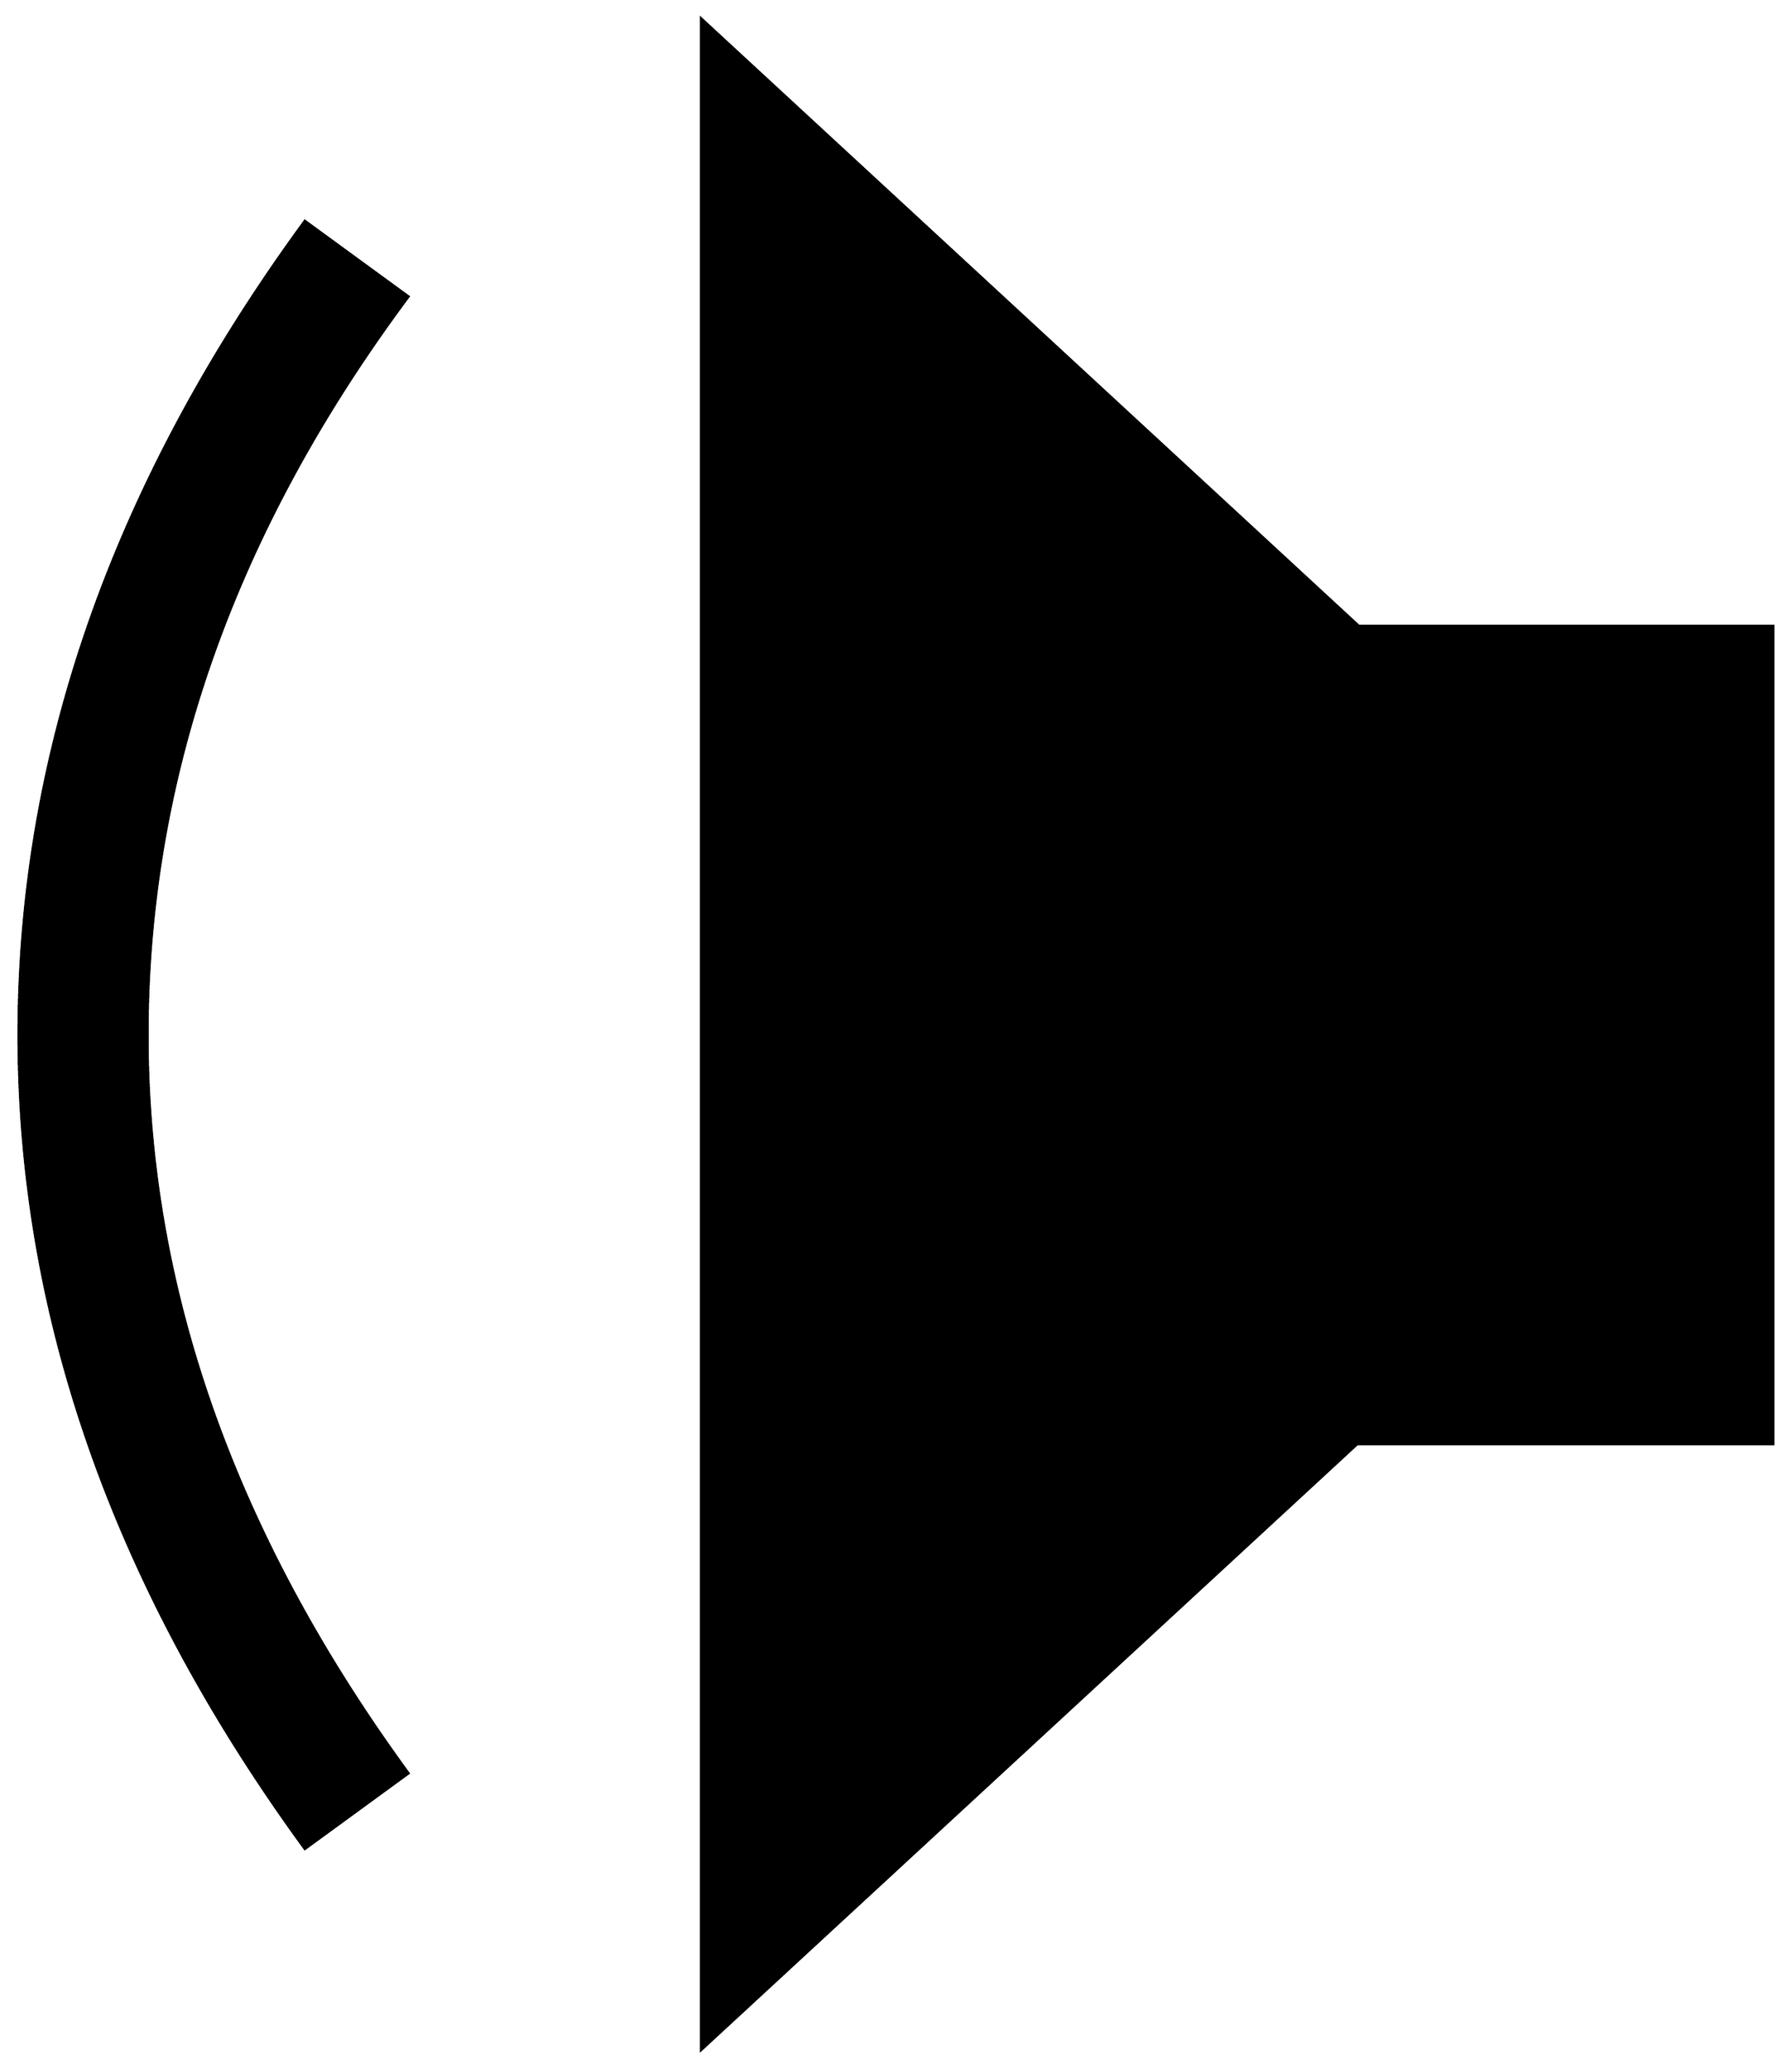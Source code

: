 


\begin{tikzpicture}[y=0.80pt, x=0.80pt, yscale=-1.0, xscale=1.0, inner sep=0pt, outer sep=0pt]
\begin{scope}[shift={(100.0,1758.0)},nonzero rule]
  \path[draw=.,fill=.,line width=1.600pt] (1337.0,-341.0) --
    (1039.0,-341.0) -- (569.0,93.0) -- (569.0,-1362.0) --
    (1040.0,-927.0) -- (1337.0,-927.0) -- (1337.0,-341.0) --
    cycle(359.0,-105.0) -- (285.0,-51.0) .. controls
    (148.333,-238.333) and (80.0,-432.667) .. (80.0,-634.0) ..
    controls (80.0,-836.0) and (148.333,-1030.333) ..
    (285.0,-1217.0) -- (359.0,-1163.0) .. controls
    (234.333,-995.667) and (172.0,-819.333) .. (172.0,-634.0) ..
    controls (172.0,-452.0) and (234.333,-275.667) .. (359.0,-105.0)
    -- cycle;
\end{scope}

\end{tikzpicture}

